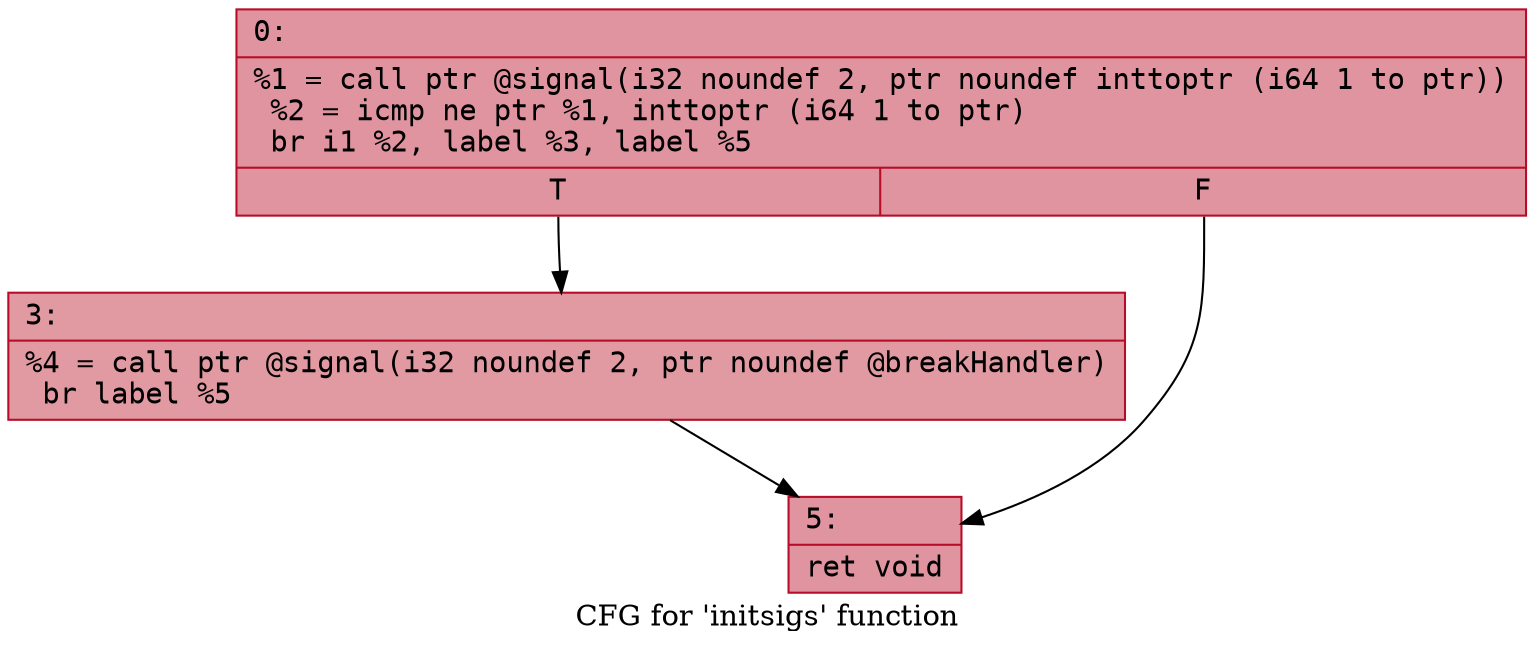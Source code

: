 digraph "CFG for 'initsigs' function" {
	label="CFG for 'initsigs' function";

	Node0x6000007ae940 [shape=record,color="#b70d28ff", style=filled, fillcolor="#b70d2870" fontname="Courier",label="{0:\l|  %1 = call ptr @signal(i32 noundef 2, ptr noundef inttoptr (i64 1 to ptr))\l  %2 = icmp ne ptr %1, inttoptr (i64 1 to ptr)\l  br i1 %2, label %3, label %5\l|{<s0>T|<s1>F}}"];
	Node0x6000007ae940:s0 -> Node0x6000007ae990[tooltip="0 -> 3\nProbability 62.50%" ];
	Node0x6000007ae940:s1 -> Node0x6000007ae9e0[tooltip="0 -> 5\nProbability 37.50%" ];
	Node0x6000007ae990 [shape=record,color="#b70d28ff", style=filled, fillcolor="#bb1b2c70" fontname="Courier",label="{3:\l|  %4 = call ptr @signal(i32 noundef 2, ptr noundef @breakHandler)\l  br label %5\l}"];
	Node0x6000007ae990 -> Node0x6000007ae9e0[tooltip="3 -> 5\nProbability 100.00%" ];
	Node0x6000007ae9e0 [shape=record,color="#b70d28ff", style=filled, fillcolor="#b70d2870" fontname="Courier",label="{5:\l|  ret void\l}"];
}
